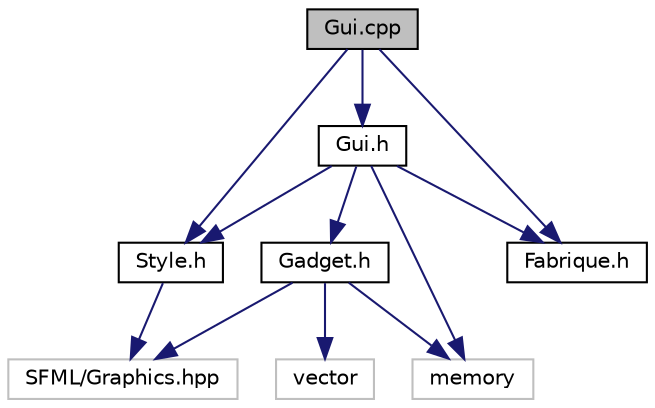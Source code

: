 digraph "Gui.cpp"
{
  edge [fontname="Helvetica",fontsize="10",labelfontname="Helvetica",labelfontsize="10"];
  node [fontname="Helvetica",fontsize="10",shape=record];
  Node1 [label="Gui.cpp",height=0.2,width=0.4,color="black", fillcolor="grey75", style="filled", fontcolor="black"];
  Node1 -> Node2 [color="midnightblue",fontsize="10",style="solid",fontname="Helvetica"];
  Node2 [label="Gui.h",height=0.2,width=0.4,color="black", fillcolor="white", style="filled",URL="$_gui_8h.html"];
  Node2 -> Node3 [color="midnightblue",fontsize="10",style="solid",fontname="Helvetica"];
  Node3 [label="Gadget.h",height=0.2,width=0.4,color="black", fillcolor="white", style="filled",URL="$_gadget_8h.html"];
  Node3 -> Node4 [color="midnightblue",fontsize="10",style="solid",fontname="Helvetica"];
  Node4 [label="SFML/Graphics.hpp",height=0.2,width=0.4,color="grey75", fillcolor="white", style="filled"];
  Node3 -> Node5 [color="midnightblue",fontsize="10",style="solid",fontname="Helvetica"];
  Node5 [label="memory",height=0.2,width=0.4,color="grey75", fillcolor="white", style="filled"];
  Node3 -> Node6 [color="midnightblue",fontsize="10",style="solid",fontname="Helvetica"];
  Node6 [label="vector",height=0.2,width=0.4,color="grey75", fillcolor="white", style="filled"];
  Node2 -> Node5 [color="midnightblue",fontsize="10",style="solid",fontname="Helvetica"];
  Node2 -> Node7 [color="midnightblue",fontsize="10",style="solid",fontname="Helvetica"];
  Node7 [label="Fabrique.h",height=0.2,width=0.4,color="black", fillcolor="white", style="filled",URL="$_fabrique_8h.html"];
  Node2 -> Node8 [color="midnightblue",fontsize="10",style="solid",fontname="Helvetica"];
  Node8 [label="Style.h",height=0.2,width=0.4,color="black", fillcolor="white", style="filled",URL="$_style_8h.html"];
  Node8 -> Node4 [color="midnightblue",fontsize="10",style="solid",fontname="Helvetica"];
  Node1 -> Node7 [color="midnightblue",fontsize="10",style="solid",fontname="Helvetica"];
  Node1 -> Node8 [color="midnightblue",fontsize="10",style="solid",fontname="Helvetica"];
}

